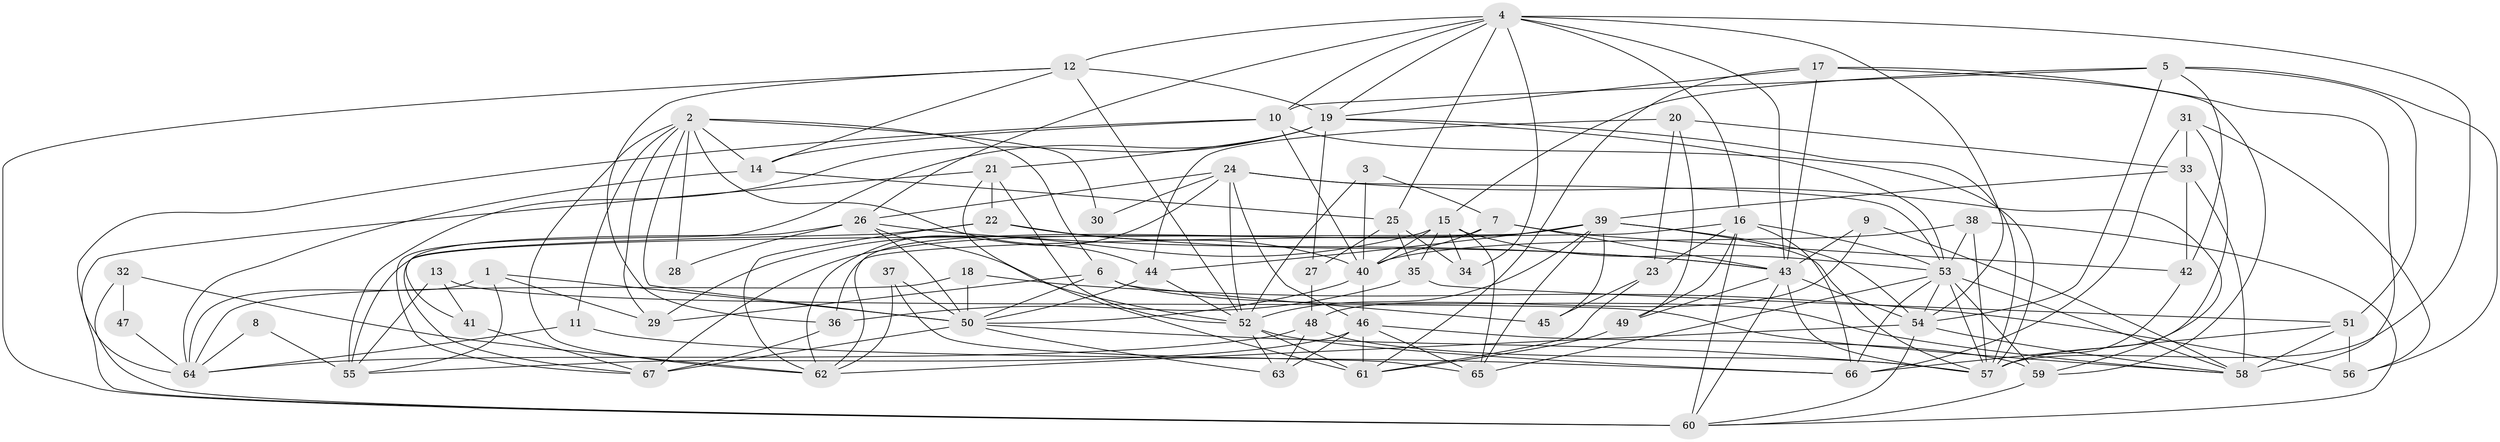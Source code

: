 // original degree distribution, {7: 0.08208955223880597, 4: 0.22388059701492538, 6: 0.09701492537313433, 3: 0.35074626865671643, 5: 0.13432835820895522, 2: 0.11194029850746269}
// Generated by graph-tools (version 1.1) at 2025/02/03/09/25 03:02:12]
// undirected, 67 vertices, 184 edges
graph export_dot {
graph [start="1"]
  node [color=gray90,style=filled];
  1;
  2;
  3;
  4;
  5;
  6;
  7;
  8;
  9;
  10;
  11;
  12;
  13;
  14;
  15;
  16;
  17;
  18;
  19;
  20;
  21;
  22;
  23;
  24;
  25;
  26;
  27;
  28;
  29;
  30;
  31;
  32;
  33;
  34;
  35;
  36;
  37;
  38;
  39;
  40;
  41;
  42;
  43;
  44;
  45;
  46;
  47;
  48;
  49;
  50;
  51;
  52;
  53;
  54;
  55;
  56;
  57;
  58;
  59;
  60;
  61;
  62;
  63;
  64;
  65;
  66;
  67;
  1 -- 29 [weight=1.0];
  1 -- 50 [weight=1.0];
  1 -- 55 [weight=1.0];
  1 -- 64 [weight=1.0];
  2 -- 6 [weight=1.0];
  2 -- 11 [weight=1.0];
  2 -- 14 [weight=1.0];
  2 -- 28 [weight=2.0];
  2 -- 29 [weight=1.0];
  2 -- 30 [weight=1.0];
  2 -- 44 [weight=1.0];
  2 -- 50 [weight=1.0];
  2 -- 62 [weight=1.0];
  3 -- 7 [weight=1.0];
  3 -- 40 [weight=1.0];
  3 -- 52 [weight=1.0];
  4 -- 10 [weight=1.0];
  4 -- 12 [weight=1.0];
  4 -- 16 [weight=1.0];
  4 -- 19 [weight=1.0];
  4 -- 25 [weight=1.0];
  4 -- 26 [weight=1.0];
  4 -- 34 [weight=1.0];
  4 -- 43 [weight=1.0];
  4 -- 54 [weight=1.0];
  4 -- 57 [weight=1.0];
  5 -- 10 [weight=1.0];
  5 -- 15 [weight=1.0];
  5 -- 42 [weight=1.0];
  5 -- 51 [weight=1.0];
  5 -- 54 [weight=1.0];
  5 -- 56 [weight=1.0];
  6 -- 29 [weight=1.0];
  6 -- 45 [weight=1.0];
  6 -- 50 [weight=1.0];
  6 -- 58 [weight=1.0];
  7 -- 40 [weight=1.0];
  7 -- 42 [weight=1.0];
  7 -- 43 [weight=1.0];
  7 -- 62 [weight=1.0];
  8 -- 55 [weight=1.0];
  8 -- 64 [weight=1.0];
  9 -- 43 [weight=1.0];
  9 -- 48 [weight=1.0];
  9 -- 58 [weight=1.0];
  10 -- 14 [weight=1.0];
  10 -- 40 [weight=1.0];
  10 -- 57 [weight=1.0];
  10 -- 60 [weight=1.0];
  11 -- 64 [weight=1.0];
  11 -- 66 [weight=1.0];
  12 -- 14 [weight=1.0];
  12 -- 19 [weight=1.0];
  12 -- 36 [weight=1.0];
  12 -- 52 [weight=1.0];
  12 -- 60 [weight=1.0];
  13 -- 41 [weight=1.0];
  13 -- 55 [weight=1.0];
  13 -- 58 [weight=1.0];
  14 -- 25 [weight=1.0];
  14 -- 64 [weight=1.0];
  15 -- 29 [weight=1.0];
  15 -- 34 [weight=1.0];
  15 -- 35 [weight=1.0];
  15 -- 40 [weight=2.0];
  15 -- 53 [weight=1.0];
  15 -- 65 [weight=1.0];
  16 -- 23 [weight=1.0];
  16 -- 36 [weight=1.0];
  16 -- 49 [weight=1.0];
  16 -- 53 [weight=2.0];
  16 -- 60 [weight=2.0];
  16 -- 66 [weight=1.0];
  17 -- 19 [weight=1.0];
  17 -- 43 [weight=1.0];
  17 -- 58 [weight=1.0];
  17 -- 59 [weight=1.0];
  17 -- 61 [weight=1.0];
  18 -- 50 [weight=1.0];
  18 -- 56 [weight=1.0];
  18 -- 64 [weight=1.0];
  19 -- 21 [weight=1.0];
  19 -- 27 [weight=2.0];
  19 -- 53 [weight=1.0];
  19 -- 55 [weight=2.0];
  19 -- 57 [weight=1.0];
  19 -- 67 [weight=1.0];
  20 -- 23 [weight=1.0];
  20 -- 33 [weight=1.0];
  20 -- 44 [weight=1.0];
  20 -- 49 [weight=1.0];
  21 -- 22 [weight=1.0];
  21 -- 52 [weight=1.0];
  21 -- 61 [weight=1.0];
  21 -- 64 [weight=1.0];
  22 -- 40 [weight=1.0];
  22 -- 43 [weight=1.0];
  22 -- 62 [weight=1.0];
  22 -- 67 [weight=1.0];
  23 -- 45 [weight=1.0];
  23 -- 61 [weight=1.0];
  24 -- 26 [weight=1.0];
  24 -- 30 [weight=1.0];
  24 -- 46 [weight=1.0];
  24 -- 52 [weight=2.0];
  24 -- 53 [weight=1.0];
  24 -- 59 [weight=1.0];
  24 -- 62 [weight=1.0];
  25 -- 27 [weight=1.0];
  25 -- 34 [weight=1.0];
  25 -- 35 [weight=1.0];
  26 -- 28 [weight=1.0];
  26 -- 41 [weight=1.0];
  26 -- 43 [weight=1.0];
  26 -- 50 [weight=1.0];
  26 -- 52 [weight=1.0];
  27 -- 48 [weight=1.0];
  31 -- 33 [weight=1.0];
  31 -- 56 [weight=1.0];
  31 -- 57 [weight=1.0];
  31 -- 66 [weight=1.0];
  32 -- 47 [weight=1.0];
  32 -- 60 [weight=1.0];
  32 -- 62 [weight=1.0];
  33 -- 39 [weight=1.0];
  33 -- 42 [weight=1.0];
  33 -- 58 [weight=1.0];
  35 -- 36 [weight=1.0];
  35 -- 51 [weight=1.0];
  36 -- 67 [weight=1.0];
  37 -- 50 [weight=1.0];
  37 -- 62 [weight=1.0];
  37 -- 65 [weight=1.0];
  38 -- 40 [weight=1.0];
  38 -- 53 [weight=1.0];
  38 -- 57 [weight=1.0];
  38 -- 60 [weight=1.0];
  39 -- 44 [weight=1.0];
  39 -- 45 [weight=1.0];
  39 -- 52 [weight=1.0];
  39 -- 54 [weight=1.0];
  39 -- 55 [weight=1.0];
  39 -- 57 [weight=1.0];
  39 -- 65 [weight=1.0];
  39 -- 67 [weight=1.0];
  40 -- 46 [weight=1.0];
  40 -- 50 [weight=1.0];
  41 -- 67 [weight=2.0];
  42 -- 57 [weight=1.0];
  43 -- 49 [weight=1.0];
  43 -- 54 [weight=1.0];
  43 -- 57 [weight=1.0];
  43 -- 60 [weight=1.0];
  44 -- 50 [weight=1.0];
  44 -- 52 [weight=1.0];
  46 -- 55 [weight=1.0];
  46 -- 59 [weight=1.0];
  46 -- 61 [weight=1.0];
  46 -- 63 [weight=1.0];
  46 -- 65 [weight=1.0];
  47 -- 64 [weight=2.0];
  48 -- 57 [weight=1.0];
  48 -- 63 [weight=1.0];
  48 -- 64 [weight=1.0];
  49 -- 61 [weight=1.0];
  50 -- 57 [weight=1.0];
  50 -- 63 [weight=1.0];
  50 -- 67 [weight=2.0];
  51 -- 56 [weight=1.0];
  51 -- 58 [weight=1.0];
  51 -- 66 [weight=1.0];
  52 -- 61 [weight=2.0];
  52 -- 63 [weight=1.0];
  52 -- 66 [weight=2.0];
  53 -- 54 [weight=1.0];
  53 -- 57 [weight=1.0];
  53 -- 58 [weight=1.0];
  53 -- 59 [weight=1.0];
  53 -- 65 [weight=1.0];
  53 -- 66 [weight=1.0];
  54 -- 58 [weight=1.0];
  54 -- 60 [weight=1.0];
  54 -- 62 [weight=2.0];
  59 -- 60 [weight=2.0];
}
